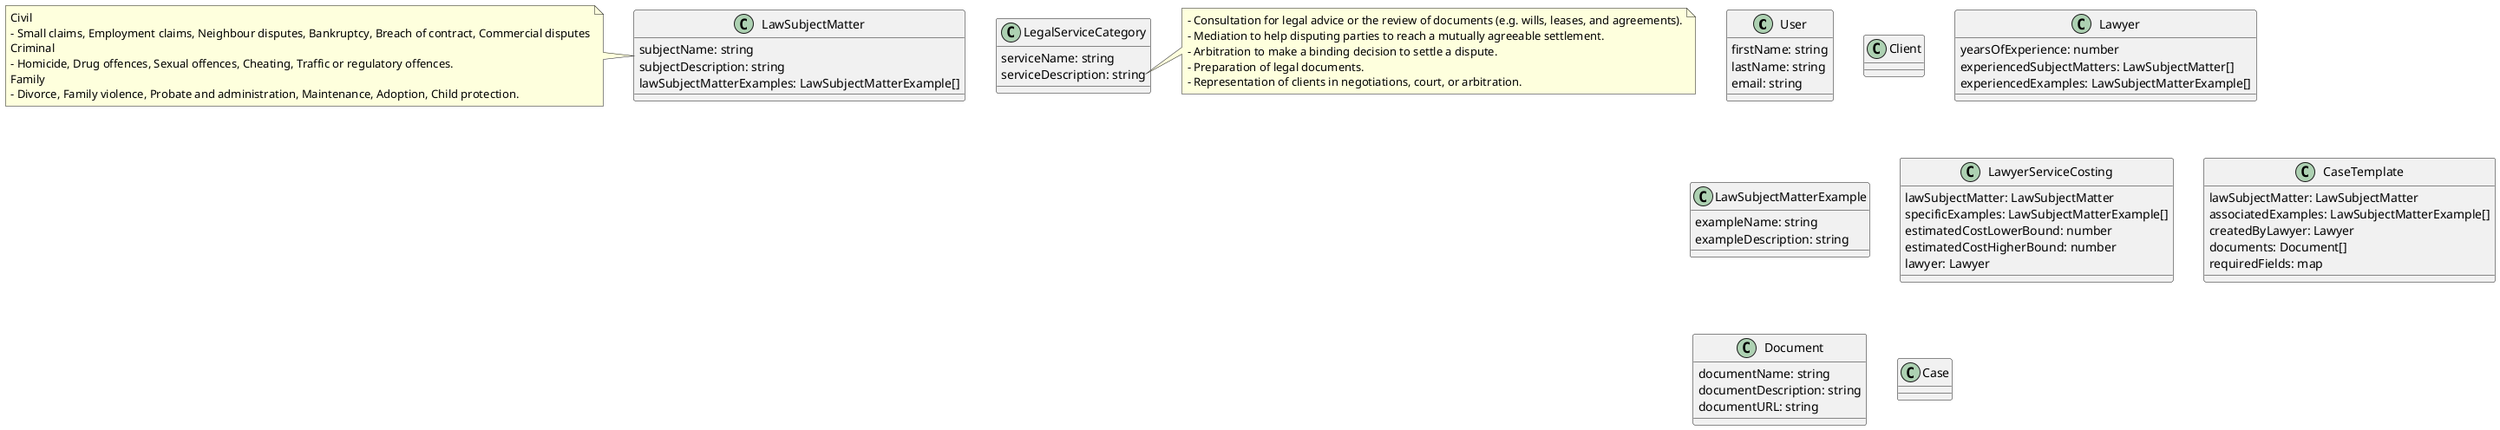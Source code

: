 @startuml

class User {
    firstName: string
    lastName: string
    email: string
}

class Client {

}

class Lawyer {
    yearsOfExperience: number
    experiencedSubjectMatters: LawSubjectMatter[]
    experiencedExamples: LawSubjectMatterExample[]
}

class LawSubjectMatter {
    subjectName: string
    subjectDescription: string
    lawSubjectMatterExamples: LawSubjectMatterExample[]
}

class LawSubjectMatterExample {
    exampleName: string
    exampleDescription: string
}

class LegalServiceCategory {
    serviceName: string
    serviceDescription: string
}

class LawyerServiceCosting {
    lawSubjectMatter: LawSubjectMatter
    specificExamples: LawSubjectMatterExample[]
    estimatedCostLowerBound: number
    estimatedCostHigherBound: number
    lawyer: Lawyer
}

class CaseTemplate {
    lawSubjectMatter: LawSubjectMatter
    associatedExamples: LawSubjectMatterExample[]
    createdByLawyer: Lawyer
    documents: Document[]
    requiredFields: map
}

class Document {
    documentName: string
    documentDescription: string
    documentURL: string
}

class Case {

}

note left of LawSubjectMatter 
Civil
- Small claims, Employment claims, Neighbour disputes, Bankruptcy, Breach of contract, Commercial disputes
Criminal
- Homicide, Drug offences, Sexual offences, Cheating, Traffic or regulatory offences.
Family
- Divorce, Family violence, Probate and administration, Maintenance, Adoption, Child protection.
end note

note right of LegalServiceCategory::serviceDescription
- Consultation for legal advice or the review of documents (e.g. wills, leases, and agreements).
- Mediation to help disputing parties to reach a mutually agreeable settlement.
- Arbitration to make a binding decision to settle a dispute.
- Preparation of legal documents.
- Representation of clients in negotiations, court, or arbitration.
end note

@enduml
